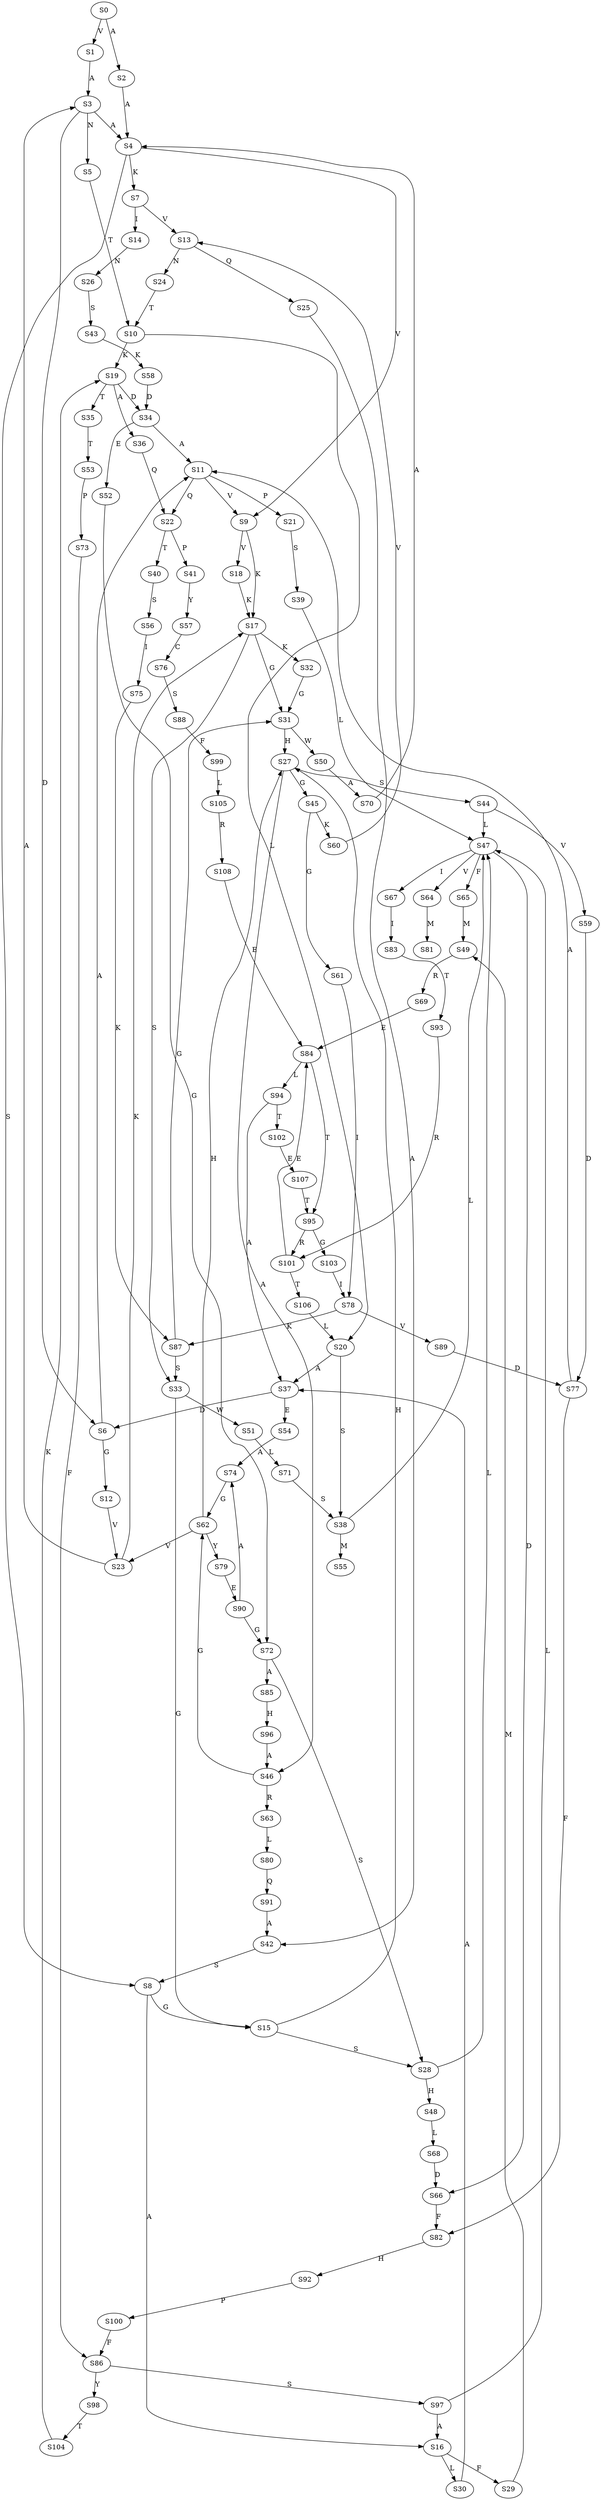 strict digraph  {
	S0 -> S1 [ label = V ];
	S0 -> S2 [ label = A ];
	S1 -> S3 [ label = A ];
	S2 -> S4 [ label = A ];
	S3 -> S5 [ label = N ];
	S3 -> S4 [ label = A ];
	S3 -> S6 [ label = D ];
	S4 -> S7 [ label = K ];
	S4 -> S8 [ label = S ];
	S4 -> S9 [ label = V ];
	S5 -> S10 [ label = T ];
	S6 -> S11 [ label = A ];
	S6 -> S12 [ label = G ];
	S7 -> S13 [ label = V ];
	S7 -> S14 [ label = I ];
	S8 -> S15 [ label = G ];
	S8 -> S16 [ label = A ];
	S9 -> S17 [ label = K ];
	S9 -> S18 [ label = V ];
	S10 -> S19 [ label = K ];
	S10 -> S20 [ label = L ];
	S11 -> S21 [ label = P ];
	S11 -> S9 [ label = V ];
	S11 -> S22 [ label = Q ];
	S12 -> S23 [ label = V ];
	S13 -> S24 [ label = N ];
	S13 -> S25 [ label = Q ];
	S14 -> S26 [ label = N ];
	S15 -> S27 [ label = H ];
	S15 -> S28 [ label = S ];
	S16 -> S29 [ label = F ];
	S16 -> S30 [ label = L ];
	S17 -> S31 [ label = G ];
	S17 -> S32 [ label = K ];
	S17 -> S33 [ label = S ];
	S18 -> S17 [ label = K ];
	S19 -> S34 [ label = D ];
	S19 -> S35 [ label = T ];
	S19 -> S36 [ label = A ];
	S20 -> S37 [ label = A ];
	S20 -> S38 [ label = S ];
	S21 -> S39 [ label = S ];
	S22 -> S40 [ label = T ];
	S22 -> S41 [ label = P ];
	S23 -> S17 [ label = K ];
	S23 -> S3 [ label = A ];
	S24 -> S10 [ label = T ];
	S25 -> S42 [ label = A ];
	S26 -> S43 [ label = S ];
	S27 -> S44 [ label = S ];
	S27 -> S45 [ label = G ];
	S27 -> S46 [ label = A ];
	S28 -> S47 [ label = L ];
	S28 -> S48 [ label = H ];
	S29 -> S49 [ label = M ];
	S30 -> S37 [ label = A ];
	S31 -> S50 [ label = W ];
	S31 -> S27 [ label = H ];
	S32 -> S31 [ label = G ];
	S33 -> S51 [ label = W ];
	S33 -> S15 [ label = G ];
	S34 -> S11 [ label = A ];
	S34 -> S52 [ label = E ];
	S35 -> S53 [ label = T ];
	S36 -> S22 [ label = Q ];
	S37 -> S54 [ label = E ];
	S37 -> S6 [ label = D ];
	S38 -> S55 [ label = M ];
	S38 -> S47 [ label = L ];
	S39 -> S47 [ label = L ];
	S40 -> S56 [ label = S ];
	S41 -> S57 [ label = Y ];
	S42 -> S8 [ label = S ];
	S43 -> S58 [ label = K ];
	S44 -> S47 [ label = L ];
	S44 -> S59 [ label = V ];
	S45 -> S60 [ label = K ];
	S45 -> S61 [ label = G ];
	S46 -> S62 [ label = G ];
	S46 -> S63 [ label = R ];
	S47 -> S64 [ label = V ];
	S47 -> S65 [ label = F ];
	S47 -> S66 [ label = D ];
	S47 -> S67 [ label = I ];
	S48 -> S68 [ label = L ];
	S49 -> S69 [ label = R ];
	S50 -> S70 [ label = A ];
	S51 -> S71 [ label = L ];
	S52 -> S72 [ label = G ];
	S53 -> S73 [ label = P ];
	S54 -> S74 [ label = A ];
	S56 -> S75 [ label = I ];
	S57 -> S76 [ label = C ];
	S58 -> S34 [ label = D ];
	S59 -> S77 [ label = D ];
	S60 -> S13 [ label = V ];
	S61 -> S78 [ label = I ];
	S62 -> S23 [ label = V ];
	S62 -> S79 [ label = Y ];
	S62 -> S27 [ label = H ];
	S63 -> S80 [ label = L ];
	S64 -> S81 [ label = M ];
	S65 -> S49 [ label = M ];
	S66 -> S82 [ label = F ];
	S67 -> S83 [ label = I ];
	S68 -> S66 [ label = D ];
	S69 -> S84 [ label = E ];
	S70 -> S4 [ label = A ];
	S71 -> S38 [ label = S ];
	S72 -> S85 [ label = A ];
	S72 -> S28 [ label = S ];
	S73 -> S86 [ label = F ];
	S74 -> S62 [ label = G ];
	S75 -> S87 [ label = K ];
	S76 -> S88 [ label = S ];
	S77 -> S82 [ label = F ];
	S77 -> S11 [ label = A ];
	S78 -> S87 [ label = K ];
	S78 -> S89 [ label = V ];
	S79 -> S90 [ label = E ];
	S80 -> S91 [ label = Q ];
	S82 -> S92 [ label = H ];
	S83 -> S93 [ label = T ];
	S84 -> S94 [ label = L ];
	S84 -> S95 [ label = T ];
	S85 -> S96 [ label = H ];
	S86 -> S97 [ label = S ];
	S86 -> S98 [ label = Y ];
	S87 -> S31 [ label = G ];
	S87 -> S33 [ label = S ];
	S88 -> S99 [ label = F ];
	S89 -> S77 [ label = D ];
	S90 -> S72 [ label = G ];
	S90 -> S74 [ label = A ];
	S91 -> S42 [ label = A ];
	S92 -> S100 [ label = P ];
	S93 -> S101 [ label = R ];
	S94 -> S37 [ label = A ];
	S94 -> S102 [ label = T ];
	S95 -> S101 [ label = R ];
	S95 -> S103 [ label = G ];
	S96 -> S46 [ label = A ];
	S97 -> S47 [ label = L ];
	S97 -> S16 [ label = A ];
	S98 -> S104 [ label = T ];
	S99 -> S105 [ label = L ];
	S100 -> S86 [ label = F ];
	S101 -> S106 [ label = T ];
	S101 -> S84 [ label = E ];
	S102 -> S107 [ label = E ];
	S103 -> S78 [ label = I ];
	S104 -> S19 [ label = K ];
	S105 -> S108 [ label = R ];
	S106 -> S20 [ label = L ];
	S107 -> S95 [ label = T ];
	S108 -> S84 [ label = E ];
}
